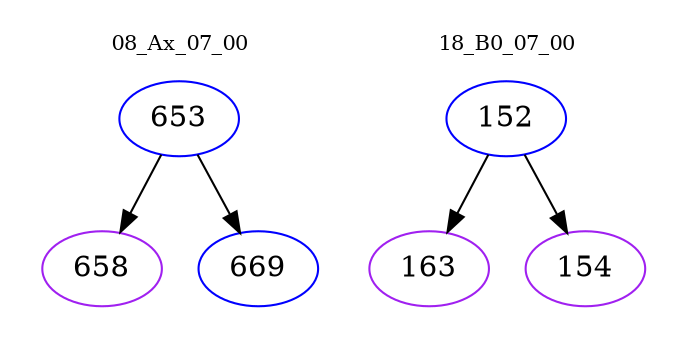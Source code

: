 digraph{
subgraph cluster_0 {
color = white
label = "08_Ax_07_00";
fontsize=10;
T0_653 [label="653", color="blue"]
T0_653 -> T0_658 [color="black"]
T0_658 [label="658", color="purple"]
T0_653 -> T0_669 [color="black"]
T0_669 [label="669", color="blue"]
}
subgraph cluster_1 {
color = white
label = "18_B0_07_00";
fontsize=10;
T1_152 [label="152", color="blue"]
T1_152 -> T1_163 [color="black"]
T1_163 [label="163", color="purple"]
T1_152 -> T1_154 [color="black"]
T1_154 [label="154", color="purple"]
}
}
